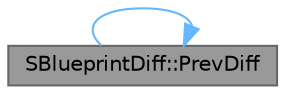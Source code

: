 digraph "SBlueprintDiff::PrevDiff"
{
 // INTERACTIVE_SVG=YES
 // LATEX_PDF_SIZE
  bgcolor="transparent";
  edge [fontname=Helvetica,fontsize=10,labelfontname=Helvetica,labelfontsize=10];
  node [fontname=Helvetica,fontsize=10,shape=box,height=0.2,width=0.4];
  rankdir="LR";
  Node1 [id="Node000001",label="SBlueprintDiff::PrevDiff",height=0.2,width=0.4,color="gray40", fillcolor="grey60", style="filled", fontcolor="black",tooltip="Called when user clicks button to go to prev difference."];
  Node1 -> Node1 [id="edge1_Node000001_Node000001",color="steelblue1",style="solid",tooltip=" "];
}
